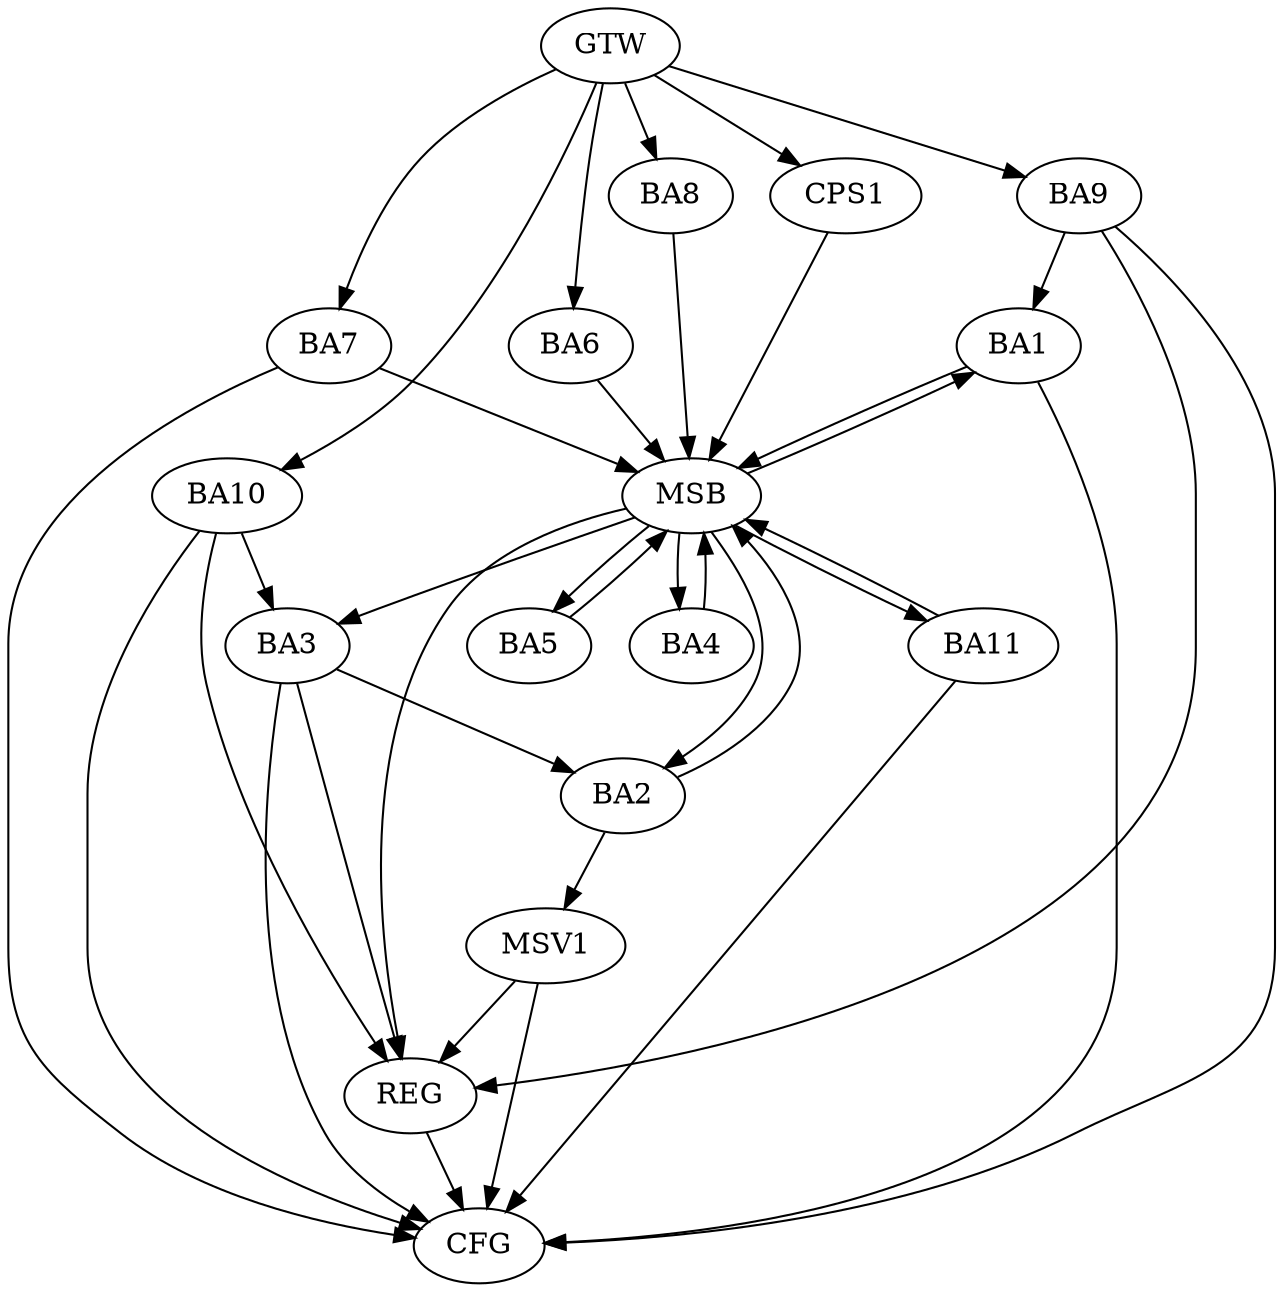 strict digraph G {
  BA1 [ label="BA1" ];
  BA2 [ label="BA2" ];
  BA3 [ label="BA3" ];
  BA4 [ label="BA4" ];
  BA5 [ label="BA5" ];
  BA6 [ label="BA6" ];
  BA7 [ label="BA7" ];
  BA8 [ label="BA8" ];
  BA9 [ label="BA9" ];
  BA10 [ label="BA10" ];
  BA11 [ label="BA11" ];
  CPS1 [ label="CPS1" ];
  GTW [ label="GTW" ];
  REG [ label="REG" ];
  MSB [ label="MSB" ];
  CFG [ label="CFG" ];
  MSV1 [ label="MSV1" ];
  BA3 -> BA2;
  BA9 -> BA1;
  BA10 -> BA3;
  GTW -> BA6;
  GTW -> BA7;
  GTW -> BA8;
  GTW -> BA9;
  GTW -> BA10;
  GTW -> CPS1;
  BA3 -> REG;
  BA9 -> REG;
  BA10 -> REG;
  BA1 -> MSB;
  MSB -> BA2;
  MSB -> REG;
  BA2 -> MSB;
  MSB -> BA1;
  BA4 -> MSB;
  BA5 -> MSB;
  BA6 -> MSB;
  MSB -> BA3;
  BA7 -> MSB;
  BA8 -> MSB;
  MSB -> BA4;
  BA11 -> MSB;
  MSB -> BA5;
  CPS1 -> MSB;
  MSB -> BA11;
  BA7 -> CFG;
  BA10 -> CFG;
  BA9 -> CFG;
  BA11 -> CFG;
  BA1 -> CFG;
  REG -> CFG;
  BA3 -> CFG;
  BA2 -> MSV1;
  MSV1 -> REG;
  MSV1 -> CFG;
}
